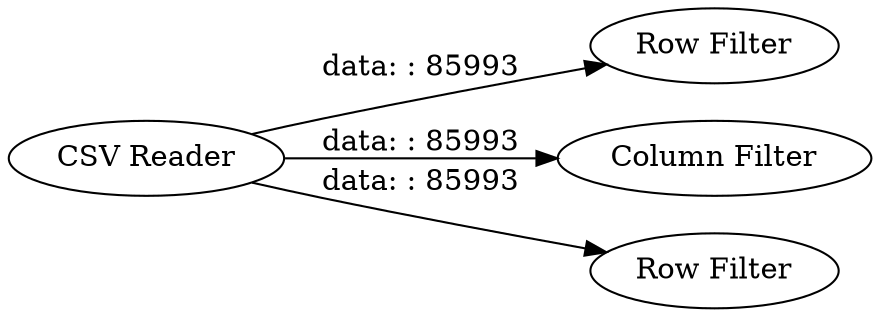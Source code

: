 digraph {
	"7820643347566556573_1" [label="CSV Reader"]
	"7820643347566556573_4" [label="Row Filter"]
	"7820643347566556573_5" [label="Column Filter"]
	"7820643347566556573_3" [label="Row Filter"]
	"7820643347566556573_1" -> "7820643347566556573_4" [label="data: : 85993"]
	"7820643347566556573_1" -> "7820643347566556573_3" [label="data: : 85993"]
	"7820643347566556573_1" -> "7820643347566556573_5" [label="data: : 85993"]
	rankdir=LR
}
